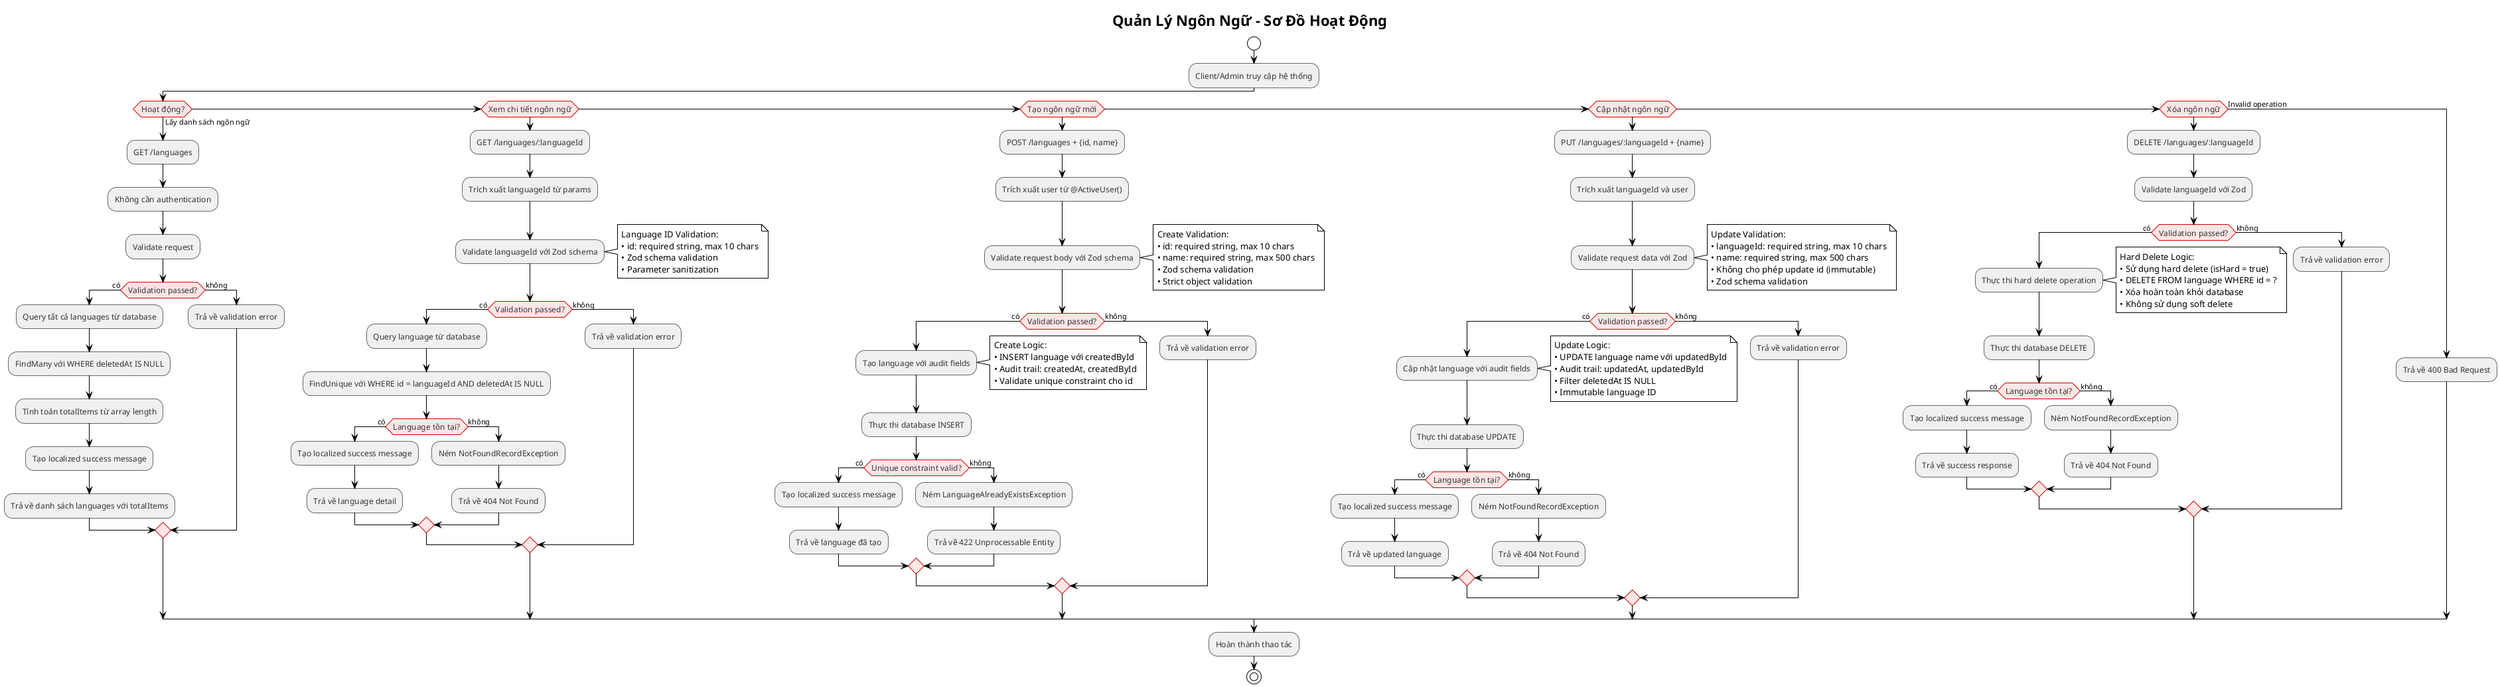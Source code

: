 @startuml Language Management Activity Diagram
!theme plain
skinparam backgroundColor #FFFFFF
skinparam activityFontSize 12
skinparam activityFontColor #333333
skinparam activityBorderColor #666666
skinparam activityBackgroundColor #F0F0F0
skinparam activityDiamondBackgroundColor #FFE6E6
skinparam activityDiamondBorderColor #CC0000

title Quản Lý Ngôn Ngữ - Sơ Đồ Hoạt Động

start

:Client/Admin truy cập hệ thống;

if (Hoạt động?) then (Lấy danh sách ngôn ngữ)
  :GET /languages;
  :Không cần authentication;
  :Validate request;
  if (Validation passed?) then (có)
    :Query tất cả languages từ database;
    :FindMany với WHERE deletedAt IS NULL;
    :Tính toán totalItems từ array length;
    :Tạo localized success message;
    :Trả về danh sách languages với totalItems;
  else (không)
    :Trả về validation error;
  endif

elseif (Xem chi tiết ngôn ngữ) then
  :GET /languages/:languageId;
  :Trích xuất languageId từ params;
  :Validate languageId với Zod schema;
  note right
  Language ID Validation:
  • id: required string, max 10 chars
  • Zod schema validation
  • Parameter sanitization
  end note
  if (Validation passed?) then (có)
    :Query language từ database;
    :FindUnique với WHERE id = languageId AND deletedAt IS NULL;
    if (Language tồn tại?) then (có)
      :Tạo localized success message;
      :Trả về language detail;
    else (không)
      :Ném NotFoundRecordException;
      :Trả về 404 Not Found;
    endif
  else (không)
    :Trả về validation error;
  endif

elseif (Tạo ngôn ngữ mới) then
  :POST /languages + {id, name};
  :Trích xuất user từ @ActiveUser();
  :Validate request body với Zod schema;
  note right
  Create Validation:
  • id: required string, max 10 chars
  • name: required string, max 500 chars
  • Zod schema validation
  • Strict object validation
  end note
  if (Validation passed?) then (có)
    :Tạo language với audit fields;
    note right
    Create Logic:
    • INSERT language với createdById
    • Audit trail: createdAt, createdById
    • Validate unique constraint cho id
    end note
    :Thực thi database INSERT;
    if (Unique constraint valid?) then (có)
      :Tạo localized success message;
      :Trả về language đã tạo;
    else (không)
      :Ném LanguageAlreadyExistsException;
      :Trả về 422 Unprocessable Entity;
    endif
  else (không)
    :Trả về validation error;
  endif

elseif (Cập nhật ngôn ngữ) then
  :PUT /languages/:languageId + {name};
  :Trích xuất languageId và user;
  :Validate request data với Zod;
  note right
  Update Validation:
  • languageId: required string, max 10 chars
  • name: required string, max 500 chars
  • Không cho phép update id (immutable)
  • Zod schema validation
  end note
  if (Validation passed?) then (có)
    :Cập nhật language với audit fields;
    note right
    Update Logic:
    • UPDATE language name với updatedById
    • Audit trail: updatedAt, updatedById
    • Filter deletedAt IS NULL
    • Immutable language ID
    end note
    :Thực thi database UPDATE;
    if (Language tồn tại?) then (có)
      :Tạo localized success message;
      :Trả về updated language;
    else (không)
      :Ném NotFoundRecordException;
      :Trả về 404 Not Found;
    endif
  else (không)
    :Trả về validation error;
  endif

elseif (Xóa ngôn ngữ) then
  :DELETE /languages/:languageId;
  :Validate languageId với Zod;
  if (Validation passed?) then (có)
    :Thực thi hard delete operation;
    note right
    Hard Delete Logic:
    • Sử dụng hard delete (isHard = true)
    • DELETE FROM language WHERE id = ?
    • Xóa hoàn toàn khỏi database
    • Không sử dụng soft delete
    end note
    :Thực thi database DELETE;
    if (Language tồn tại?) then (có)
      :Tạo localized success message;
      :Trả về success response;
    else (không)
      :Ném NotFoundRecordException;
      :Trả về 404 Not Found;
    endif
  else (không)
    :Trả về validation error;
  endif

else (Invalid operation)
  :Trả về 400 Bad Request;
endif

:Hoàn thành thao tác;

stop

@enduml
